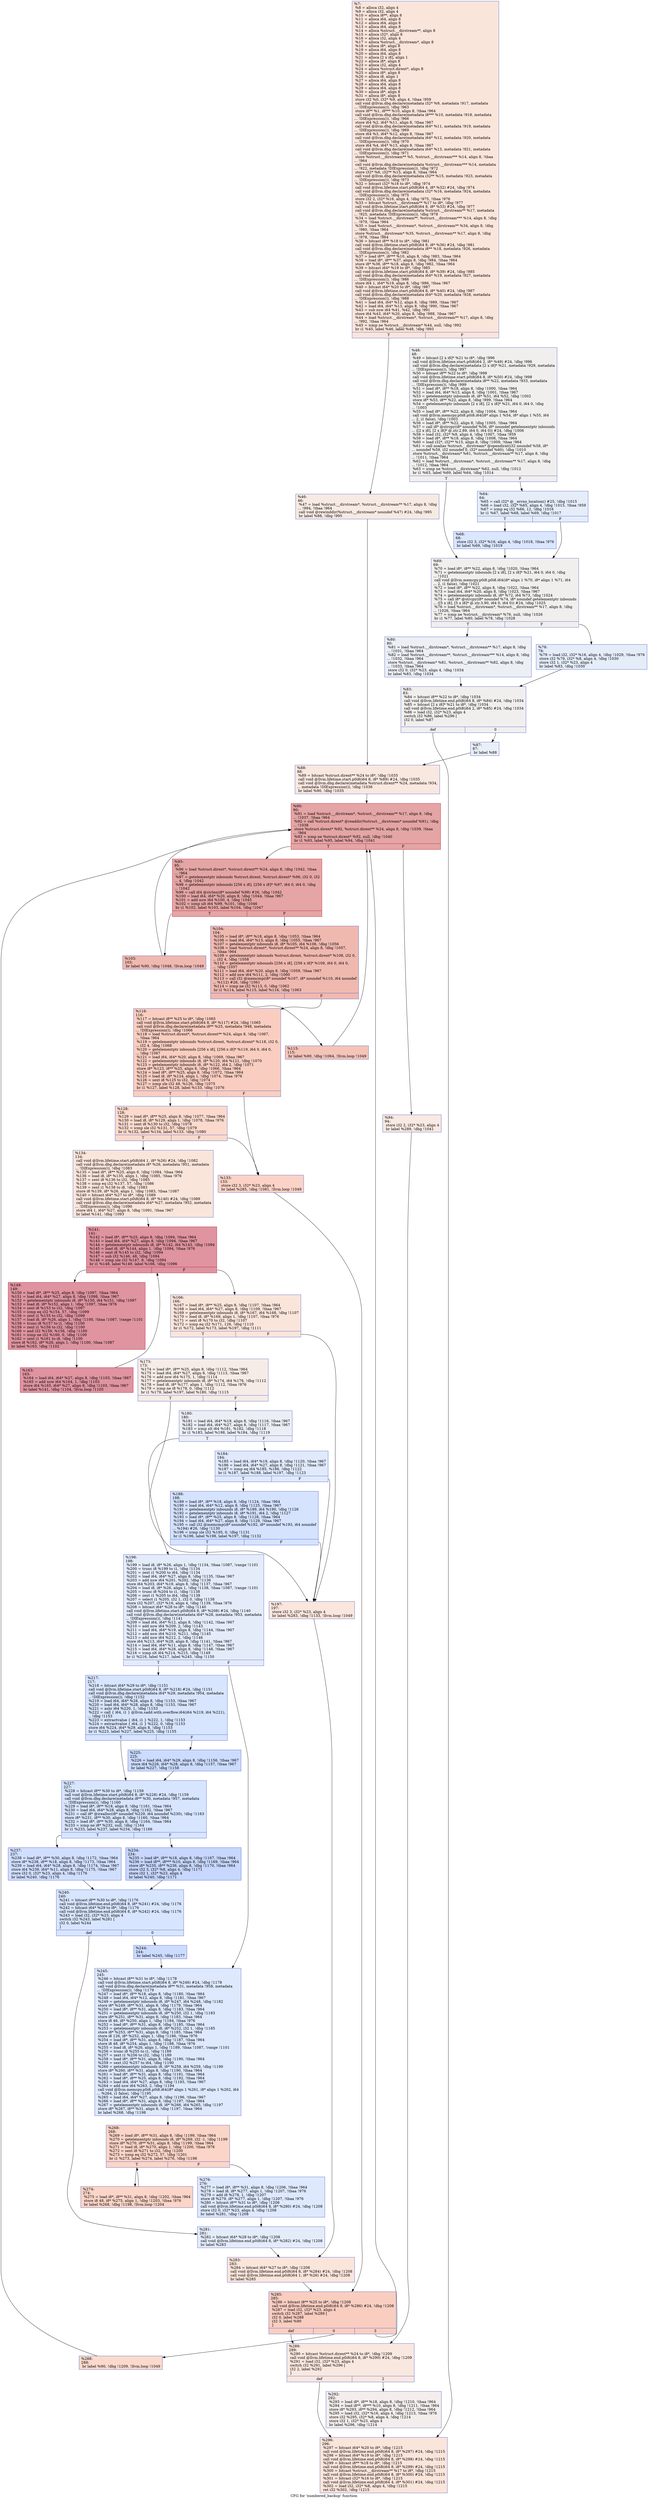 digraph "CFG for 'numbered_backup' function" {
	label="CFG for 'numbered_backup' function";

	Node0xbfb580 [shape=record,color="#3d50c3ff", style=filled, fillcolor="#f4c5ad70",label="{%7:\l  %8 = alloca i32, align 4\l  %9 = alloca i32, align 4\l  %10 = alloca i8**, align 8\l  %11 = alloca i64, align 8\l  %12 = alloca i64, align 8\l  %13 = alloca i64, align 8\l  %14 = alloca %struct.__dirstream**, align 8\l  %15 = alloca i32*, align 8\l  %16 = alloca i32, align 4\l  %17 = alloca %struct.__dirstream*, align 8\l  %18 = alloca i8*, align 8\l  %19 = alloca i64, align 8\l  %20 = alloca i64, align 8\l  %21 = alloca [2 x i8], align 1\l  %22 = alloca i8*, align 8\l  %23 = alloca i32, align 4\l  %24 = alloca %struct.dirent*, align 8\l  %25 = alloca i8*, align 8\l  %26 = alloca i8, align 1\l  %27 = alloca i64, align 8\l  %28 = alloca i64, align 8\l  %29 = alloca i64, align 8\l  %30 = alloca i8*, align 8\l  %31 = alloca i8*, align 8\l  store i32 %0, i32* %9, align 4, !tbaa !959\l  call void @llvm.dbg.declare(metadata i32* %9, metadata !917, metadata\l... !DIExpression()), !dbg !963\l  store i8** %1, i8*** %10, align 8, !tbaa !964\l  call void @llvm.dbg.declare(metadata i8*** %10, metadata !918, metadata\l... !DIExpression()), !dbg !966\l  store i64 %2, i64* %11, align 8, !tbaa !967\l  call void @llvm.dbg.declare(metadata i64* %11, metadata !919, metadata\l... !DIExpression()), !dbg !969\l  store i64 %3, i64* %12, align 8, !tbaa !967\l  call void @llvm.dbg.declare(metadata i64* %12, metadata !920, metadata\l... !DIExpression()), !dbg !970\l  store i64 %4, i64* %13, align 8, !tbaa !967\l  call void @llvm.dbg.declare(metadata i64* %13, metadata !921, metadata\l... !DIExpression()), !dbg !971\l  store %struct.__dirstream** %5, %struct.__dirstream*** %14, align 8, !tbaa\l... !964\l  call void @llvm.dbg.declare(metadata %struct.__dirstream*** %14, metadata\l... !922, metadata !DIExpression()), !dbg !972\l  store i32* %6, i32** %15, align 8, !tbaa !964\l  call void @llvm.dbg.declare(metadata i32** %15, metadata !923, metadata\l... !DIExpression()), !dbg !973\l  %32 = bitcast i32* %16 to i8*, !dbg !974\l  call void @llvm.lifetime.start.p0i8(i64 4, i8* %32) #24, !dbg !974\l  call void @llvm.dbg.declare(metadata i32* %16, metadata !924, metadata\l... !DIExpression()), !dbg !975\l  store i32 2, i32* %16, align 4, !dbg !975, !tbaa !976\l  %33 = bitcast %struct.__dirstream** %17 to i8*, !dbg !977\l  call void @llvm.lifetime.start.p0i8(i64 8, i8* %33) #24, !dbg !977\l  call void @llvm.dbg.declare(metadata %struct.__dirstream** %17, metadata\l... !925, metadata !DIExpression()), !dbg !978\l  %34 = load %struct.__dirstream**, %struct.__dirstream*** %14, align 8, !dbg\l... !979, !tbaa !964\l  %35 = load %struct.__dirstream*, %struct.__dirstream** %34, align 8, !dbg\l... !980, !tbaa !964\l  store %struct.__dirstream* %35, %struct.__dirstream** %17, align 8, !dbg\l... !978, !tbaa !964\l  %36 = bitcast i8** %18 to i8*, !dbg !981\l  call void @llvm.lifetime.start.p0i8(i64 8, i8* %36) #24, !dbg !981\l  call void @llvm.dbg.declare(metadata i8** %18, metadata !926, metadata\l... !DIExpression()), !dbg !982\l  %37 = load i8**, i8*** %10, align 8, !dbg !983, !tbaa !964\l  %38 = load i8*, i8** %37, align 8, !dbg !984, !tbaa !964\l  store i8* %38, i8** %18, align 8, !dbg !982, !tbaa !964\l  %39 = bitcast i64* %19 to i8*, !dbg !985\l  call void @llvm.lifetime.start.p0i8(i64 8, i8* %39) #24, !dbg !985\l  call void @llvm.dbg.declare(metadata i64* %19, metadata !927, metadata\l... !DIExpression()), !dbg !986\l  store i64 1, i64* %19, align 8, !dbg !986, !tbaa !967\l  %40 = bitcast i64* %20 to i8*, !dbg !987\l  call void @llvm.lifetime.start.p0i8(i64 8, i8* %40) #24, !dbg !987\l  call void @llvm.dbg.declare(metadata i64* %20, metadata !928, metadata\l... !DIExpression()), !dbg !988\l  %41 = load i64, i64* %12, align 8, !dbg !989, !tbaa !967\l  %42 = load i64, i64* %13, align 8, !dbg !990, !tbaa !967\l  %43 = sub nsw i64 %41, %42, !dbg !991\l  store i64 %43, i64* %20, align 8, !dbg !988, !tbaa !967\l  %44 = load %struct.__dirstream*, %struct.__dirstream** %17, align 8, !dbg\l... !992, !tbaa !964\l  %45 = icmp ne %struct.__dirstream* %44, null, !dbg !992\l  br i1 %45, label %46, label %48, !dbg !993\l|{<s0>T|<s1>F}}"];
	Node0xbfb580:s0 -> Node0xbb7dc0;
	Node0xbfb580:s1 -> Node0xbb7e10;
	Node0xbb7dc0 [shape=record,color="#3d50c3ff", style=filled, fillcolor="#eed0c070",label="{%46:\l46:                                               \l  %47 = load %struct.__dirstream*, %struct.__dirstream** %17, align 8, !dbg\l... !994, !tbaa !964\l  call void @rewinddir(%struct.__dirstream* noundef %47) #24, !dbg !995\l  br label %88, !dbg !995\l}"];
	Node0xbb7dc0 -> Node0xbb8090;
	Node0xbb7e10 [shape=record,color="#3d50c3ff", style=filled, fillcolor="#e0dbd870",label="{%48:\l48:                                               \l  %49 = bitcast [2 x i8]* %21 to i8*, !dbg !996\l  call void @llvm.lifetime.start.p0i8(i64 2, i8* %49) #24, !dbg !996\l  call void @llvm.dbg.declare(metadata [2 x i8]* %21, metadata !929, metadata\l... !DIExpression()), !dbg !997\l  %50 = bitcast i8** %22 to i8*, !dbg !998\l  call void @llvm.lifetime.start.p0i8(i64 8, i8* %50) #24, !dbg !998\l  call void @llvm.dbg.declare(metadata i8** %22, metadata !933, metadata\l... !DIExpression()), !dbg !999\l  %51 = load i8*, i8** %18, align 8, !dbg !1000, !tbaa !964\l  %52 = load i64, i64* %13, align 8, !dbg !1001, !tbaa !967\l  %53 = getelementptr inbounds i8, i8* %51, i64 %52, !dbg !1002\l  store i8* %53, i8** %22, align 8, !dbg !999, !tbaa !964\l  %54 = getelementptr inbounds [2 x i8], [2 x i8]* %21, i64 0, i64 0, !dbg\l... !1003\l  %55 = load i8*, i8** %22, align 8, !dbg !1004, !tbaa !964\l  call void @llvm.memcpy.p0i8.p0i8.i64(i8* align 1 %54, i8* align 1 %55, i64\l... 2, i1 false), !dbg !1003\l  %56 = load i8*, i8** %22, align 8, !dbg !1005, !tbaa !964\l  %57 = call i8* @strcpy(i8* noundef %56, i8* noundef getelementptr inbounds\l... ([2 x i8], [2 x i8]* @.str.2.89, i64 0, i64 0)) #24, !dbg !1006\l  %58 = load i32, i32* %9, align 4, !dbg !1007, !tbaa !959\l  %59 = load i8*, i8** %18, align 8, !dbg !1008, !tbaa !964\l  %60 = load i32*, i32** %15, align 8, !dbg !1009, !tbaa !964\l  %61 = call noalias %struct.__dirstream* @opendirat(i32 noundef %58, i8*\l... noundef %59, i32 noundef 0, i32* noundef %60), !dbg !1010\l  store %struct.__dirstream* %61, %struct.__dirstream** %17, align 8, !dbg\l... !1011, !tbaa !964\l  %62 = load %struct.__dirstream*, %struct.__dirstream** %17, align 8, !dbg\l... !1012, !tbaa !964\l  %63 = icmp ne %struct.__dirstream* %62, null, !dbg !1012\l  br i1 %63, label %69, label %64, !dbg !1014\l|{<s0>T|<s1>F}}"];
	Node0xbb7e10:s0 -> Node0xbb7f00;
	Node0xbb7e10:s1 -> Node0xbb7e60;
	Node0xbb7e60 [shape=record,color="#3d50c3ff", style=filled, fillcolor="#c5d6f270",label="{%64:\l64:                                               \l  %65 = call i32* @__errno_location() #25, !dbg !1015\l  %66 = load i32, i32* %65, align 4, !dbg !1015, !tbaa !959\l  %67 = icmp eq i32 %66, 12, !dbg !1016\l  br i1 %67, label %68, label %69, !dbg !1017\l|{<s0>T|<s1>F}}"];
	Node0xbb7e60:s0 -> Node0xbb7eb0;
	Node0xbb7e60:s1 -> Node0xbb7f00;
	Node0xbb7eb0 [shape=record,color="#3d50c3ff", style=filled, fillcolor="#abc8fd70",label="{%68:\l68:                                               \l  store i32 3, i32* %16, align 4, !dbg !1018, !tbaa !976\l  br label %69, !dbg !1019\l}"];
	Node0xbb7eb0 -> Node0xbb7f00;
	Node0xbb7f00 [shape=record,color="#3d50c3ff", style=filled, fillcolor="#e0dbd870",label="{%69:\l69:                                               \l  %70 = load i8*, i8** %22, align 8, !dbg !1020, !tbaa !964\l  %71 = getelementptr inbounds [2 x i8], [2 x i8]* %21, i64 0, i64 0, !dbg\l... !1021\l  call void @llvm.memcpy.p0i8.p0i8.i64(i8* align 1 %70, i8* align 1 %71, i64\l... 2, i1 false), !dbg !1021\l  %72 = load i8*, i8** %22, align 8, !dbg !1022, !tbaa !964\l  %73 = load i64, i64* %20, align 8, !dbg !1023, !tbaa !967\l  %74 = getelementptr inbounds i8, i8* %72, i64 %73, !dbg !1024\l  %75 = call i8* @strcpy(i8* noundef %74, i8* noundef getelementptr inbounds\l... ([5 x i8], [5 x i8]* @.str.3.90, i64 0, i64 0)) #24, !dbg !1025\l  %76 = load %struct.__dirstream*, %struct.__dirstream** %17, align 8, !dbg\l... !1026, !tbaa !964\l  %77 = icmp ne %struct.__dirstream* %76, null, !dbg !1026\l  br i1 %77, label %80, label %78, !dbg !1028\l|{<s0>T|<s1>F}}"];
	Node0xbb7f00:s0 -> Node0xbb7fa0;
	Node0xbb7f00:s1 -> Node0xbb7f50;
	Node0xbb7f50 [shape=record,color="#3d50c3ff", style=filled, fillcolor="#c5d6f270",label="{%78:\l78:                                               \l  %79 = load i32, i32* %16, align 4, !dbg !1029, !tbaa !976\l  store i32 %79, i32* %8, align 4, !dbg !1030\l  store i32 1, i32* %23, align 4\l  br label %83, !dbg !1030\l}"];
	Node0xbb7f50 -> Node0xbb7ff0;
	Node0xbb7fa0 [shape=record,color="#3d50c3ff", style=filled, fillcolor="#d4dbe670",label="{%80:\l80:                                               \l  %81 = load %struct.__dirstream*, %struct.__dirstream** %17, align 8, !dbg\l... !1031, !tbaa !964\l  %82 = load %struct.__dirstream**, %struct.__dirstream*** %14, align 8, !dbg\l... !1032, !tbaa !964\l  store %struct.__dirstream* %81, %struct.__dirstream** %82, align 8, !dbg\l... !1033, !tbaa !964\l  store i32 0, i32* %23, align 4, !dbg !1034\l  br label %83, !dbg !1034\l}"];
	Node0xbb7fa0 -> Node0xbb7ff0;
	Node0xbb7ff0 [shape=record,color="#3d50c3ff", style=filled, fillcolor="#e0dbd870",label="{%83:\l83:                                               \l  %84 = bitcast i8** %22 to i8*, !dbg !1034\l  call void @llvm.lifetime.end.p0i8(i64 8, i8* %84) #24, !dbg !1034\l  %85 = bitcast [2 x i8]* %21 to i8*, !dbg !1034\l  call void @llvm.lifetime.end.p0i8(i64 2, i8* %85) #24, !dbg !1034\l  %86 = load i32, i32* %23, align 4\l  switch i32 %86, label %296 [\l    i32 0, label %87\l  ]\l|{<s0>def|<s1>0}}"];
	Node0xbb7ff0:s0 -> Node0xbb8c70;
	Node0xbb7ff0:s1 -> Node0xbb8040;
	Node0xbb8040 [shape=record,color="#3d50c3ff", style=filled, fillcolor="#cedaeb70",label="{%87:\l87:                                               \l  br label %88\l}"];
	Node0xbb8040 -> Node0xbb8090;
	Node0xbb8090 [shape=record,color="#3d50c3ff", style=filled, fillcolor="#f1ccb870",label="{%88:\l88:                                               \l  %89 = bitcast %struct.dirent** %24 to i8*, !dbg !1035\l  call void @llvm.lifetime.start.p0i8(i64 8, i8* %89) #24, !dbg !1035\l  call void @llvm.dbg.declare(metadata %struct.dirent** %24, metadata !934,\l... metadata !DIExpression()), !dbg !1036\l  br label %90, !dbg !1035\l}"];
	Node0xbb8090 -> Node0xbb80e0;
	Node0xbb80e0 [shape=record,color="#b70d28ff", style=filled, fillcolor="#c5333470",label="{%90:\l90:                                               \l  %91 = load %struct.__dirstream*, %struct.__dirstream** %17, align 8, !dbg\l... !1037, !tbaa !964\l  %92 = call %struct.dirent* @readdir(%struct.__dirstream* noundef %91), !dbg\l... !1038\l  store %struct.dirent* %92, %struct.dirent** %24, align 8, !dbg !1039, !tbaa\l... !964\l  %93 = icmp ne %struct.dirent* %92, null, !dbg !1040\l  br i1 %93, label %95, label %94, !dbg !1041\l|{<s0>T|<s1>F}}"];
	Node0xbb80e0:s0 -> Node0xbb8180;
	Node0xbb80e0:s1 -> Node0xbb8130;
	Node0xbb8130 [shape=record,color="#3d50c3ff", style=filled, fillcolor="#efcebd70",label="{%94:\l94:                                               \l  store i32 2, i32* %23, align 4\l  br label %289, !dbg !1041\l}"];
	Node0xbb8130 -> Node0xbb8bd0;
	Node0xbb8180 [shape=record,color="#b70d28ff", style=filled, fillcolor="#c5333470",label="{%95:\l95:                                               \l  %96 = load %struct.dirent*, %struct.dirent** %24, align 8, !dbg !1042, !tbaa\l... !964\l  %97 = getelementptr inbounds %struct.dirent, %struct.dirent* %96, i32 0, i32\l... 4, !dbg !1042\l  %98 = getelementptr inbounds [256 x i8], [256 x i8]* %97, i64 0, i64 0, !dbg\l... !1042\l  %99 = call i64 @strlen(i8* noundef %98) #26, !dbg !1042\l  %100 = load i64, i64* %20, align 8, !dbg !1044, !tbaa !967\l  %101 = add nsw i64 %100, 4, !dbg !1045\l  %102 = icmp ult i64 %99, %101, !dbg !1046\l  br i1 %102, label %103, label %104, !dbg !1047\l|{<s0>T|<s1>F}}"];
	Node0xbb8180:s0 -> Node0xbb81d0;
	Node0xbb8180:s1 -> Node0xbb8220;
	Node0xbb81d0 [shape=record,color="#3d50c3ff", style=filled, fillcolor="#de614d70",label="{%103:\l103:                                              \l  br label %90, !dbg !1048, !llvm.loop !1049\l}"];
	Node0xbb81d0 -> Node0xbb80e0;
	Node0xbb8220 [shape=record,color="#3d50c3ff", style=filled, fillcolor="#de614d70",label="{%104:\l104:                                              \l  %105 = load i8*, i8** %18, align 8, !dbg !1053, !tbaa !964\l  %106 = load i64, i64* %13, align 8, !dbg !1055, !tbaa !967\l  %107 = getelementptr inbounds i8, i8* %105, i64 %106, !dbg !1056\l  %108 = load %struct.dirent*, %struct.dirent** %24, align 8, !dbg !1057,\l... !tbaa !964\l  %109 = getelementptr inbounds %struct.dirent, %struct.dirent* %108, i32 0,\l... i32 4, !dbg !1058\l  %110 = getelementptr inbounds [256 x i8], [256 x i8]* %109, i64 0, i64 0,\l... !dbg !1057\l  %111 = load i64, i64* %20, align 8, !dbg !1059, !tbaa !967\l  %112 = add nsw i64 %111, 2, !dbg !1060\l  %113 = call i32 @memcmp(i8* noundef %107, i8* noundef %110, i64 noundef\l... %112) #26, !dbg !1061\l  %114 = icmp ne i32 %113, 0, !dbg !1062\l  br i1 %114, label %115, label %116, !dbg !1063\l|{<s0>T|<s1>F}}"];
	Node0xbb8220:s0 -> Node0xbb8270;
	Node0xbb8220:s1 -> Node0xbb82c0;
	Node0xbb8270 [shape=record,color="#3d50c3ff", style=filled, fillcolor="#e97a5f70",label="{%115:\l115:                                              \l  br label %90, !dbg !1064, !llvm.loop !1049\l}"];
	Node0xbb8270 -> Node0xbb80e0;
	Node0xbb82c0 [shape=record,color="#3d50c3ff", style=filled, fillcolor="#f2907270",label="{%116:\l116:                                              \l  %117 = bitcast i8** %25 to i8*, !dbg !1065\l  call void @llvm.lifetime.start.p0i8(i64 8, i8* %117) #24, !dbg !1065\l  call void @llvm.dbg.declare(metadata i8** %25, metadata !948, metadata\l... !DIExpression()), !dbg !1066\l  %118 = load %struct.dirent*, %struct.dirent** %24, align 8, !dbg !1067,\l... !tbaa !964\l  %119 = getelementptr inbounds %struct.dirent, %struct.dirent* %118, i32 0,\l... i32 4, !dbg !1068\l  %120 = getelementptr inbounds [256 x i8], [256 x i8]* %119, i64 0, i64 0,\l... !dbg !1067\l  %121 = load i64, i64* %20, align 8, !dbg !1069, !tbaa !967\l  %122 = getelementptr inbounds i8, i8* %120, i64 %121, !dbg !1070\l  %123 = getelementptr inbounds i8, i8* %122, i64 2, !dbg !1071\l  store i8* %123, i8** %25, align 8, !dbg !1066, !tbaa !964\l  %124 = load i8*, i8** %25, align 8, !dbg !1072, !tbaa !964\l  %125 = load i8, i8* %124, align 1, !dbg !1074, !tbaa !976\l  %126 = sext i8 %125 to i32, !dbg !1074\l  %127 = icmp sle i32 49, %126, !dbg !1075\l  br i1 %127, label %128, label %133, !dbg !1076\l|{<s0>T|<s1>F}}"];
	Node0xbb82c0:s0 -> Node0xbb8310;
	Node0xbb82c0:s1 -> Node0xbb8360;
	Node0xbb8310 [shape=record,color="#3d50c3ff", style=filled, fillcolor="#f7ac8e70",label="{%128:\l128:                                              \l  %129 = load i8*, i8** %25, align 8, !dbg !1077, !tbaa !964\l  %130 = load i8, i8* %129, align 1, !dbg !1078, !tbaa !976\l  %131 = sext i8 %130 to i32, !dbg !1078\l  %132 = icmp sle i32 %131, 57, !dbg !1079\l  br i1 %132, label %134, label %133, !dbg !1080\l|{<s0>T|<s1>F}}"];
	Node0xbb8310:s0 -> Node0xbb83b0;
	Node0xbb8310:s1 -> Node0xbb8360;
	Node0xbb8360 [shape=record,color="#3d50c3ff", style=filled, fillcolor="#f59c7d70",label="{%133:\l133:                                              \l  store i32 3, i32* %23, align 4\l  br label %285, !dbg !1081, !llvm.loop !1049\l}"];
	Node0xbb8360 -> Node0xbb8b30;
	Node0xbb83b0 [shape=record,color="#3d50c3ff", style=filled, fillcolor="#f4c5ad70",label="{%134:\l134:                                              \l  call void @llvm.lifetime.start.p0i8(i64 1, i8* %26) #24, !dbg !1082\l  call void @llvm.dbg.declare(metadata i8* %26, metadata !951, metadata\l... !DIExpression()), !dbg !1083\l  %135 = load i8*, i8** %25, align 8, !dbg !1084, !tbaa !964\l  %136 = load i8, i8* %135, align 1, !dbg !1085, !tbaa !976\l  %137 = sext i8 %136 to i32, !dbg !1085\l  %138 = icmp eq i32 %137, 57, !dbg !1086\l  %139 = zext i1 %138 to i8, !dbg !1083\l  store i8 %139, i8* %26, align 1, !dbg !1083, !tbaa !1087\l  %140 = bitcast i64* %27 to i8*, !dbg !1089\l  call void @llvm.lifetime.start.p0i8(i64 8, i8* %140) #24, !dbg !1089\l  call void @llvm.dbg.declare(metadata i64* %27, metadata !952, metadata\l... !DIExpression()), !dbg !1090\l  store i64 1, i64* %27, align 8, !dbg !1091, !tbaa !967\l  br label %141, !dbg !1093\l}"];
	Node0xbb83b0 -> Node0xbb8400;
	Node0xbb8400 [shape=record,color="#b70d28ff", style=filled, fillcolor="#b70d2870",label="{%141:\l141:                                              \l  %142 = load i8*, i8** %25, align 8, !dbg !1094, !tbaa !964\l  %143 = load i64, i64* %27, align 8, !dbg !1094, !tbaa !967\l  %144 = getelementptr inbounds i8, i8* %142, i64 %143, !dbg !1094\l  %145 = load i8, i8* %144, align 1, !dbg !1094, !tbaa !976\l  %146 = sext i8 %145 to i32, !dbg !1094\l  %147 = sub i32 %146, 48, !dbg !1094\l  %148 = icmp ule i32 %147, 9, !dbg !1094\l  br i1 %148, label %149, label %166, !dbg !1096\l|{<s0>T|<s1>F}}"];
	Node0xbb8400:s0 -> Node0xbb8450;
	Node0xbb8400:s1 -> Node0xbb84f0;
	Node0xbb8450 [shape=record,color="#b70d28ff", style=filled, fillcolor="#b70d2870",label="{%149:\l149:                                              \l  %150 = load i8*, i8** %25, align 8, !dbg !1097, !tbaa !964\l  %151 = load i64, i64* %27, align 8, !dbg !1098, !tbaa !967\l  %152 = getelementptr inbounds i8, i8* %150, i64 %151, !dbg !1097\l  %153 = load i8, i8* %152, align 1, !dbg !1097, !tbaa !976\l  %154 = sext i8 %153 to i32, !dbg !1097\l  %155 = icmp eq i32 %154, 57, !dbg !1099\l  %156 = zext i1 %155 to i32, !dbg !1099\l  %157 = load i8, i8* %26, align 1, !dbg !1100, !tbaa !1087, !range !1101\l  %158 = trunc i8 %157 to i1, !dbg !1100\l  %159 = zext i1 %158 to i32, !dbg !1100\l  %160 = and i32 %159, %156, !dbg !1100\l  %161 = icmp ne i32 %160, 0, !dbg !1100\l  %162 = zext i1 %161 to i8, !dbg !1100\l  store i8 %162, i8* %26, align 1, !dbg !1100, !tbaa !1087\l  br label %163, !dbg !1102\l}"];
	Node0xbb8450 -> Node0xbb84a0;
	Node0xbb84a0 [shape=record,color="#b70d28ff", style=filled, fillcolor="#b70d2870",label="{%163:\l163:                                              \l  %164 = load i64, i64* %27, align 8, !dbg !1103, !tbaa !967\l  %165 = add nsw i64 %164, 1, !dbg !1103\l  store i64 %165, i64* %27, align 8, !dbg !1103, !tbaa !967\l  br label %141, !dbg !1104, !llvm.loop !1105\l}"];
	Node0xbb84a0 -> Node0xbb8400;
	Node0xbb84f0 [shape=record,color="#3d50c3ff", style=filled, fillcolor="#f4c5ad70",label="{%166:\l166:                                              \l  %167 = load i8*, i8** %25, align 8, !dbg !1107, !tbaa !964\l  %168 = load i64, i64* %27, align 8, !dbg !1109, !tbaa !967\l  %169 = getelementptr inbounds i8, i8* %167, i64 %168, !dbg !1107\l  %170 = load i8, i8* %169, align 1, !dbg !1107, !tbaa !976\l  %171 = sext i8 %170 to i32, !dbg !1107\l  %172 = icmp eq i32 %171, 126, !dbg !1110\l  br i1 %172, label %173, label %197, !dbg !1111\l|{<s0>T|<s1>F}}"];
	Node0xbb84f0:s0 -> Node0xbb8540;
	Node0xbb84f0:s1 -> Node0xbb8680;
	Node0xbb8540 [shape=record,color="#3d50c3ff", style=filled, fillcolor="#ead5c970",label="{%173:\l173:                                              \l  %174 = load i8*, i8** %25, align 8, !dbg !1112, !tbaa !964\l  %175 = load i64, i64* %27, align 8, !dbg !1113, !tbaa !967\l  %176 = add nsw i64 %175, 1, !dbg !1114\l  %177 = getelementptr inbounds i8, i8* %174, i64 %176, !dbg !1112\l  %178 = load i8, i8* %177, align 1, !dbg !1112, !tbaa !976\l  %179 = icmp ne i8 %178, 0, !dbg !1112\l  br i1 %179, label %197, label %180, !dbg !1115\l|{<s0>T|<s1>F}}"];
	Node0xbb8540:s0 -> Node0xbb8680;
	Node0xbb8540:s1 -> Node0xbb8590;
	Node0xbb8590 [shape=record,color="#3d50c3ff", style=filled, fillcolor="#d1dae970",label="{%180:\l180:                                              \l  %181 = load i64, i64* %19, align 8, !dbg !1116, !tbaa !967\l  %182 = load i64, i64* %27, align 8, !dbg !1117, !tbaa !967\l  %183 = icmp slt i64 %181, %182, !dbg !1118\l  br i1 %183, label %198, label %184, !dbg !1119\l|{<s0>T|<s1>F}}"];
	Node0xbb8590:s0 -> Node0xbb86d0;
	Node0xbb8590:s1 -> Node0xbb85e0;
	Node0xbb85e0 [shape=record,color="#3d50c3ff", style=filled, fillcolor="#b9d0f970",label="{%184:\l184:                                              \l  %185 = load i64, i64* %19, align 8, !dbg !1120, !tbaa !967\l  %186 = load i64, i64* %27, align 8, !dbg !1121, !tbaa !967\l  %187 = icmp eq i64 %185, %186, !dbg !1122\l  br i1 %187, label %188, label %197, !dbg !1123\l|{<s0>T|<s1>F}}"];
	Node0xbb85e0:s0 -> Node0xbb8630;
	Node0xbb85e0:s1 -> Node0xbb8680;
	Node0xbb8630 [shape=record,color="#3d50c3ff", style=filled, fillcolor="#a1c0ff70",label="{%188:\l188:                                              \l  %189 = load i8*, i8** %18, align 8, !dbg !1124, !tbaa !964\l  %190 = load i64, i64* %12, align 8, !dbg !1125, !tbaa !967\l  %191 = getelementptr inbounds i8, i8* %189, i64 %190, !dbg !1126\l  %192 = getelementptr inbounds i8, i8* %191, i64 2, !dbg !1127\l  %193 = load i8*, i8** %25, align 8, !dbg !1128, !tbaa !964\l  %194 = load i64, i64* %27, align 8, !dbg !1129, !tbaa !967\l  %195 = call i32 @memcmp(i8* noundef %192, i8* noundef %193, i64 noundef\l... %194) #26, !dbg !1130\l  %196 = icmp sle i32 %195, 0, !dbg !1131\l  br i1 %196, label %198, label %197, !dbg !1132\l|{<s0>T|<s1>F}}"];
	Node0xbb8630:s0 -> Node0xbb86d0;
	Node0xbb8630:s1 -> Node0xbb8680;
	Node0xbb8680 [shape=record,color="#3d50c3ff", style=filled, fillcolor="#f3c7b170",label="{%197:\l197:                                              \l  store i32 3, i32* %23, align 4\l  br label %283, !dbg !1133, !llvm.loop !1049\l}"];
	Node0xbb8680 -> Node0xbb8ae0;
	Node0xbb86d0 [shape=record,color="#3d50c3ff", style=filled, fillcolor="#c1d4f470",label="{%198:\l198:                                              \l  %199 = load i8, i8* %26, align 1, !dbg !1134, !tbaa !1087, !range !1101\l  %200 = trunc i8 %199 to i1, !dbg !1134\l  %201 = zext i1 %200 to i64, !dbg !1134\l  %202 = load i64, i64* %27, align 8, !dbg !1135, !tbaa !967\l  %203 = add nsw i64 %201, %202, !dbg !1136\l  store i64 %203, i64* %19, align 8, !dbg !1137, !tbaa !967\l  %204 = load i8, i8* %26, align 1, !dbg !1138, !tbaa !1087, !range !1101\l  %205 = trunc i8 %204 to i1, !dbg !1138\l  %206 = zext i1 %205 to i64, !dbg !1138\l  %207 = select i1 %205, i32 1, i32 0, !dbg !1138\l  store i32 %207, i32* %16, align 4, !dbg !1139, !tbaa !976\l  %208 = bitcast i64* %28 to i8*, !dbg !1140\l  call void @llvm.lifetime.start.p0i8(i64 8, i8* %208) #24, !dbg !1140\l  call void @llvm.dbg.declare(metadata i64* %28, metadata !953, metadata\l... !DIExpression()), !dbg !1141\l  %209 = load i64, i64* %12, align 8, !dbg !1142, !tbaa !967\l  %210 = add nsw i64 %209, 2, !dbg !1143\l  %211 = load i64, i64* %19, align 8, !dbg !1144, !tbaa !967\l  %212 = add nsw i64 %210, %211, !dbg !1145\l  %213 = add nsw i64 %212, 2, !dbg !1146\l  store i64 %213, i64* %28, align 8, !dbg !1141, !tbaa !967\l  %214 = load i64, i64* %11, align 8, !dbg !1147, !tbaa !967\l  %215 = load i64, i64* %28, align 8, !dbg !1148, !tbaa !967\l  %216 = icmp slt i64 %214, %215, !dbg !1149\l  br i1 %216, label %217, label %245, !dbg !1150\l|{<s0>T|<s1>F}}"];
	Node0xbb86d0:s0 -> Node0xbb8720;
	Node0xbb86d0:s1 -> Node0xbb8950;
	Node0xbb8720 [shape=record,color="#3d50c3ff", style=filled, fillcolor="#a7c5fe70",label="{%217:\l217:                                              \l  %218 = bitcast i64* %29 to i8*, !dbg !1151\l  call void @llvm.lifetime.start.p0i8(i64 8, i8* %218) #24, !dbg !1151\l  call void @llvm.dbg.declare(metadata i64* %29, metadata !954, metadata\l... !DIExpression()), !dbg !1152\l  %219 = load i64, i64* %28, align 8, !dbg !1153, !tbaa !967\l  %220 = load i64, i64* %28, align 8, !dbg !1153, !tbaa !967\l  %221 = ashr i64 %220, 1, !dbg !1153\l  %222 = call \{ i64, i1 \} @llvm.sadd.with.overflow.i64(i64 %219, i64 %221),\l... !dbg !1153\l  %223 = extractvalue \{ i64, i1 \} %222, 1, !dbg !1153\l  %224 = extractvalue \{ i64, i1 \} %222, 0, !dbg !1153\l  store i64 %224, i64* %29, align 8, !dbg !1153\l  br i1 %223, label %227, label %225, !dbg !1155\l|{<s0>T|<s1>F}}"];
	Node0xbb8720:s0 -> Node0xbb87c0;
	Node0xbb8720:s1 -> Node0xbb8770;
	Node0xbb8770 [shape=record,color="#3d50c3ff", style=filled, fillcolor="#8caffe70",label="{%225:\l225:                                              \l  %226 = load i64, i64* %29, align 8, !dbg !1156, !tbaa !967\l  store i64 %226, i64* %28, align 8, !dbg !1157, !tbaa !967\l  br label %227, !dbg !1158\l}"];
	Node0xbb8770 -> Node0xbb87c0;
	Node0xbb87c0 [shape=record,color="#3d50c3ff", style=filled, fillcolor="#a7c5fe70",label="{%227:\l227:                                              \l  %228 = bitcast i8** %30 to i8*, !dbg !1159\l  call void @llvm.lifetime.start.p0i8(i64 8, i8* %228) #24, !dbg !1159\l  call void @llvm.dbg.declare(metadata i8** %30, metadata !957, metadata\l... !DIExpression()), !dbg !1160\l  %229 = load i8*, i8** %18, align 8, !dbg !1161, !tbaa !964\l  %230 = load i64, i64* %28, align 8, !dbg !1162, !tbaa !967\l  %231 = call i8* @irealloc(i8* noundef %229, i64 noundef %230), !dbg !1163\l  store i8* %231, i8** %30, align 8, !dbg !1160, !tbaa !964\l  %232 = load i8*, i8** %30, align 8, !dbg !1164, !tbaa !964\l  %233 = icmp ne i8* %232, null, !dbg !1164\l  br i1 %233, label %237, label %234, !dbg !1166\l|{<s0>T|<s1>F}}"];
	Node0xbb87c0:s0 -> Node0xbb8860;
	Node0xbb87c0:s1 -> Node0xbb8810;
	Node0xbb8810 [shape=record,color="#3d50c3ff", style=filled, fillcolor="#81a4fb70",label="{%234:\l234:                                              \l  %235 = load i8*, i8** %18, align 8, !dbg !1167, !tbaa !964\l  %236 = load i8**, i8*** %10, align 8, !dbg !1169, !tbaa !964\l  store i8* %235, i8** %236, align 8, !dbg !1170, !tbaa !964\l  store i32 3, i32* %8, align 4, !dbg !1171\l  store i32 1, i32* %23, align 4\l  br label %240, !dbg !1171\l}"];
	Node0xbb8810 -> Node0xbb88b0;
	Node0xbb8860 [shape=record,color="#3d50c3ff", style=filled, fillcolor="#96b7ff70",label="{%237:\l237:                                              \l  %238 = load i8*, i8** %30, align 8, !dbg !1172, !tbaa !964\l  store i8* %238, i8** %18, align 8, !dbg !1173, !tbaa !964\l  %239 = load i64, i64* %28, align 8, !dbg !1174, !tbaa !967\l  store i64 %239, i64* %11, align 8, !dbg !1175, !tbaa !967\l  store i32 0, i32* %23, align 4, !dbg !1176\l  br label %240, !dbg !1176\l}"];
	Node0xbb8860 -> Node0xbb88b0;
	Node0xbb88b0 [shape=record,color="#3d50c3ff", style=filled, fillcolor="#a7c5fe70",label="{%240:\l240:                                              \l  %241 = bitcast i8** %30 to i8*, !dbg !1176\l  call void @llvm.lifetime.end.p0i8(i64 8, i8* %241) #24, !dbg !1176\l  %242 = bitcast i64* %29 to i8*, !dbg !1176\l  call void @llvm.lifetime.end.p0i8(i64 8, i8* %242) #24, !dbg !1176\l  %243 = load i32, i32* %23, align 4\l  switch i32 %243, label %281 [\l    i32 0, label %244\l  ]\l|{<s0>def|<s1>0}}"];
	Node0xbb88b0:s0 -> Node0xbb8a90;
	Node0xbb88b0:s1 -> Node0xbb8900;
	Node0xbb8900 [shape=record,color="#3d50c3ff", style=filled, fillcolor="#8caffe70",label="{%244:\l244:                                              \l  br label %245, !dbg !1177\l}"];
	Node0xbb8900 -> Node0xbb8950;
	Node0xbb8950 [shape=record,color="#3d50c3ff", style=filled, fillcolor="#b5cdfa70",label="{%245:\l245:                                              \l  %246 = bitcast i8** %31 to i8*, !dbg !1178\l  call void @llvm.lifetime.start.p0i8(i64 8, i8* %246) #24, !dbg !1178\l  call void @llvm.dbg.declare(metadata i8** %31, metadata !958, metadata\l... !DIExpression()), !dbg !1179\l  %247 = load i8*, i8** %18, align 8, !dbg !1180, !tbaa !964\l  %248 = load i64, i64* %12, align 8, !dbg !1181, !tbaa !967\l  %249 = getelementptr inbounds i8, i8* %247, i64 %248, !dbg !1182\l  store i8* %249, i8** %31, align 8, !dbg !1179, !tbaa !964\l  %250 = load i8*, i8** %31, align 8, !dbg !1183, !tbaa !964\l  %251 = getelementptr inbounds i8, i8* %250, i32 1, !dbg !1183\l  store i8* %251, i8** %31, align 8, !dbg !1183, !tbaa !964\l  store i8 46, i8* %250, align 1, !dbg !1184, !tbaa !976\l  %252 = load i8*, i8** %31, align 8, !dbg !1185, !tbaa !964\l  %253 = getelementptr inbounds i8, i8* %252, i32 1, !dbg !1185\l  store i8* %253, i8** %31, align 8, !dbg !1185, !tbaa !964\l  store i8 126, i8* %252, align 1, !dbg !1186, !tbaa !976\l  %254 = load i8*, i8** %31, align 8, !dbg !1187, !tbaa !964\l  store i8 48, i8* %254, align 1, !dbg !1188, !tbaa !976\l  %255 = load i8, i8* %26, align 1, !dbg !1189, !tbaa !1087, !range !1101\l  %256 = trunc i8 %255 to i1, !dbg !1189\l  %257 = zext i1 %256 to i32, !dbg !1189\l  %258 = load i8*, i8** %31, align 8, !dbg !1190, !tbaa !964\l  %259 = sext i32 %257 to i64, !dbg !1190\l  %260 = getelementptr inbounds i8, i8* %258, i64 %259, !dbg !1190\l  store i8* %260, i8** %31, align 8, !dbg !1190, !tbaa !964\l  %261 = load i8*, i8** %31, align 8, !dbg !1191, !tbaa !964\l  %262 = load i8*, i8** %25, align 8, !dbg !1192, !tbaa !964\l  %263 = load i64, i64* %27, align 8, !dbg !1193, !tbaa !967\l  %264 = add nsw i64 %263, 2, !dbg !1194\l  call void @llvm.memcpy.p0i8.p0i8.i64(i8* align 1 %261, i8* align 1 %262, i64\l... %264, i1 false), !dbg !1195\l  %265 = load i64, i64* %27, align 8, !dbg !1196, !tbaa !967\l  %266 = load i8*, i8** %31, align 8, !dbg !1197, !tbaa !964\l  %267 = getelementptr inbounds i8, i8* %266, i64 %265, !dbg !1197\l  store i8* %267, i8** %31, align 8, !dbg !1197, !tbaa !964\l  br label %268, !dbg !1198\l}"];
	Node0xbb8950 -> Node0xbb89a0;
	Node0xbb89a0 [shape=record,color="#3d50c3ff", style=filled, fillcolor="#f5a08170",label="{%268:\l268:                                              \l  %269 = load i8*, i8** %31, align 8, !dbg !1199, !tbaa !964\l  %270 = getelementptr inbounds i8, i8* %269, i32 -1, !dbg !1199\l  store i8* %270, i8** %31, align 8, !dbg !1199, !tbaa !964\l  %271 = load i8, i8* %270, align 1, !dbg !1200, !tbaa !976\l  %272 = sext i8 %271 to i32, !dbg !1200\l  %273 = icmp eq i32 %272, 57, !dbg !1201\l  br i1 %273, label %274, label %276, !dbg !1198\l|{<s0>T|<s1>F}}"];
	Node0xbb89a0:s0 -> Node0xbb89f0;
	Node0xbb89a0:s1 -> Node0xbb8a40;
	Node0xbb89f0 [shape=record,color="#3d50c3ff", style=filled, fillcolor="#f5a08170",label="{%274:\l274:                                              \l  %275 = load i8*, i8** %31, align 8, !dbg !1202, !tbaa !964\l  store i8 48, i8* %275, align 1, !dbg !1203, !tbaa !976\l  br label %268, !dbg !1198, !llvm.loop !1204\l}"];
	Node0xbb89f0 -> Node0xbb89a0;
	Node0xbb8a40 [shape=record,color="#3d50c3ff", style=filled, fillcolor="#b5cdfa70",label="{%276:\l276:                                              \l  %277 = load i8*, i8** %31, align 8, !dbg !1206, !tbaa !964\l  %278 = load i8, i8* %277, align 1, !dbg !1207, !tbaa !976\l  %279 = add i8 %278, 1, !dbg !1207\l  store i8 %279, i8* %277, align 1, !dbg !1207, !tbaa !976\l  %280 = bitcast i8** %31 to i8*, !dbg !1208\l  call void @llvm.lifetime.end.p0i8(i64 8, i8* %280) #24, !dbg !1208\l  store i32 0, i32* %23, align 4, !dbg !1208\l  br label %281, !dbg !1208\l}"];
	Node0xbb8a40 -> Node0xbb8a90;
	Node0xbb8a90 [shape=record,color="#3d50c3ff", style=filled, fillcolor="#c1d4f470",label="{%281:\l281:                                              \l  %282 = bitcast i64* %28 to i8*, !dbg !1208\l  call void @llvm.lifetime.end.p0i8(i64 8, i8* %282) #24, !dbg !1208\l  br label %283\l}"];
	Node0xbb8a90 -> Node0xbb8ae0;
	Node0xbb8ae0 [shape=record,color="#3d50c3ff", style=filled, fillcolor="#f4c5ad70",label="{%283:\l283:                                              \l  %284 = bitcast i64* %27 to i8*, !dbg !1208\l  call void @llvm.lifetime.end.p0i8(i64 8, i8* %284) #24, !dbg !1208\l  call void @llvm.lifetime.end.p0i8(i64 1, i8* %26) #24, !dbg !1208\l  br label %285\l}"];
	Node0xbb8ae0 -> Node0xbb8b30;
	Node0xbb8b30 [shape=record,color="#3d50c3ff", style=filled, fillcolor="#f2907270",label="{%285:\l285:                                              \l  %286 = bitcast i8** %25 to i8*, !dbg !1208\l  call void @llvm.lifetime.end.p0i8(i64 8, i8* %286) #24, !dbg !1208\l  %287 = load i32, i32* %23, align 4\l  switch i32 %287, label %289 [\l    i32 0, label %288\l    i32 3, label %90\l  ]\l|{<s0>def|<s1>0|<s2>3}}"];
	Node0xbb8b30:s0 -> Node0xbb8bd0;
	Node0xbb8b30:s1 -> Node0xbb8b80;
	Node0xbb8b30:s2 -> Node0xbb80e0;
	Node0xbb8b80 [shape=record,color="#3d50c3ff", style=filled, fillcolor="#f7ac8e70",label="{%288:\l288:                                              \l  br label %90, !dbg !1209, !llvm.loop !1049\l}"];
	Node0xbb8b80 -> Node0xbb80e0;
	Node0xbb8bd0 [shape=record,color="#3d50c3ff", style=filled, fillcolor="#f1ccb870",label="{%289:\l289:                                              \l  %290 = bitcast %struct.dirent** %24 to i8*, !dbg !1209\l  call void @llvm.lifetime.end.p0i8(i64 8, i8* %290) #24, !dbg !1209\l  %291 = load i32, i32* %23, align 4\l  switch i32 %291, label %296 [\l    i32 2, label %292\l  ]\l|{<s0>def|<s1>2}}"];
	Node0xbb8bd0:s0 -> Node0xbb8c70;
	Node0xbb8bd0:s1 -> Node0xbb8c20;
	Node0xbb8c20 [shape=record,color="#3d50c3ff", style=filled, fillcolor="#e3d9d370",label="{%292:\l292:                                              \l  %293 = load i8*, i8** %18, align 8, !dbg !1210, !tbaa !964\l  %294 = load i8**, i8*** %10, align 8, !dbg !1211, !tbaa !964\l  store i8* %293, i8** %294, align 8, !dbg !1212, !tbaa !964\l  %295 = load i32, i32* %16, align 4, !dbg !1213, !tbaa !976\l  store i32 %295, i32* %8, align 4, !dbg !1214\l  store i32 1, i32* %23, align 4\l  br label %296, !dbg !1214\l}"];
	Node0xbb8c20 -> Node0xbb8c70;
	Node0xbb8c70 [shape=record,color="#3d50c3ff", style=filled, fillcolor="#f4c5ad70",label="{%296:\l296:                                              \l  %297 = bitcast i64* %20 to i8*, !dbg !1215\l  call void @llvm.lifetime.end.p0i8(i64 8, i8* %297) #24, !dbg !1215\l  %298 = bitcast i64* %19 to i8*, !dbg !1215\l  call void @llvm.lifetime.end.p0i8(i64 8, i8* %298) #24, !dbg !1215\l  %299 = bitcast i8** %18 to i8*, !dbg !1215\l  call void @llvm.lifetime.end.p0i8(i64 8, i8* %299) #24, !dbg !1215\l  %300 = bitcast %struct.__dirstream** %17 to i8*, !dbg !1215\l  call void @llvm.lifetime.end.p0i8(i64 8, i8* %300) #24, !dbg !1215\l  %301 = bitcast i32* %16 to i8*, !dbg !1215\l  call void @llvm.lifetime.end.p0i8(i64 4, i8* %301) #24, !dbg !1215\l  %302 = load i32, i32* %8, align 4, !dbg !1215\l  ret i32 %302, !dbg !1215\l}"];
}
